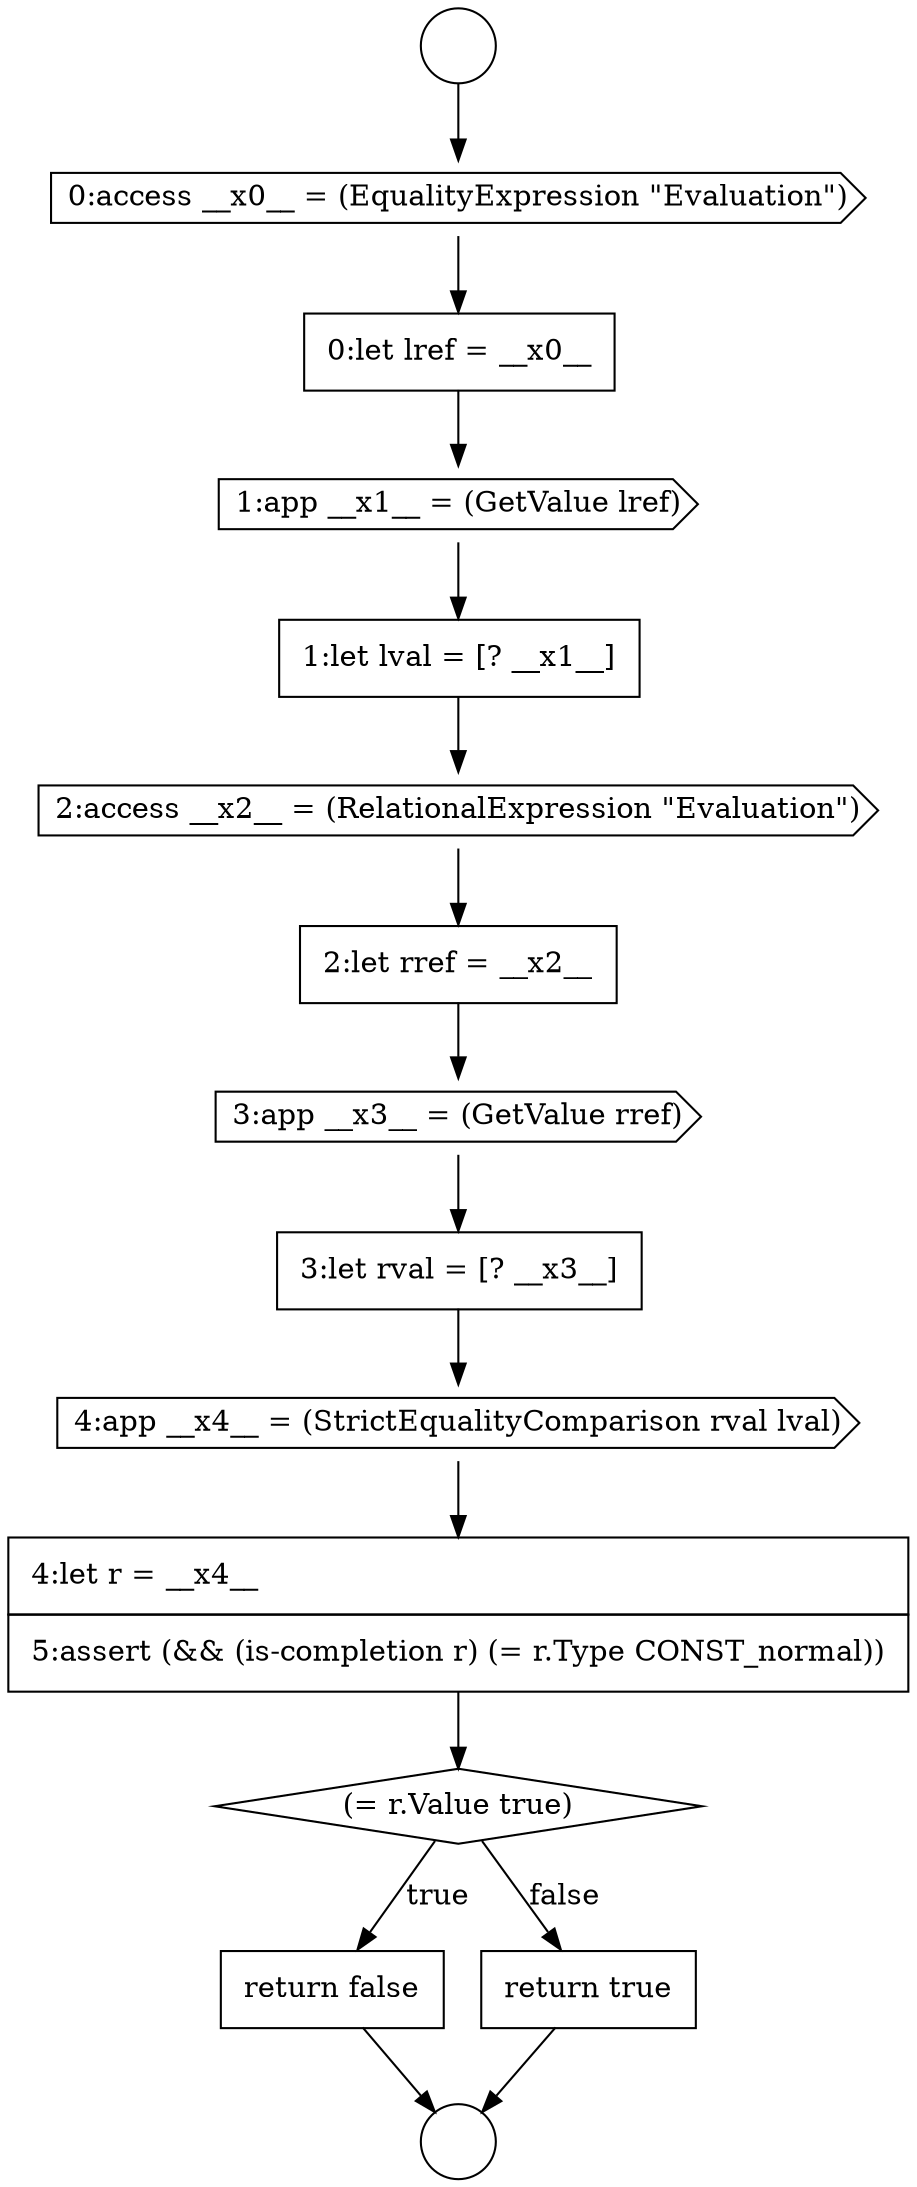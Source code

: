 digraph {
  node5393 [shape=none, margin=0, label=<<font color="black">
    <table border="0" cellborder="1" cellspacing="0" cellpadding="10">
      <tr><td align="left">3:let rval = [? __x3__]</td></tr>
    </table>
  </font>> color="black" fillcolor="white" style=filled]
  node5397 [shape=none, margin=0, label=<<font color="black">
    <table border="0" cellborder="1" cellspacing="0" cellpadding="10">
      <tr><td align="left">return false</td></tr>
    </table>
  </font>> color="black" fillcolor="white" style=filled]
  node5384 [shape=circle label=" " color="black" fillcolor="white" style=filled]
  node5396 [shape=diamond, label=<<font color="black">(= r.Value true)</font>> color="black" fillcolor="white" style=filled]
  node5391 [shape=none, margin=0, label=<<font color="black">
    <table border="0" cellborder="1" cellspacing="0" cellpadding="10">
      <tr><td align="left">2:let rref = __x2__</td></tr>
    </table>
  </font>> color="black" fillcolor="white" style=filled]
  node5387 [shape=none, margin=0, label=<<font color="black">
    <table border="0" cellborder="1" cellspacing="0" cellpadding="10">
      <tr><td align="left">0:let lref = __x0__</td></tr>
    </table>
  </font>> color="black" fillcolor="white" style=filled]
  node5395 [shape=none, margin=0, label=<<font color="black">
    <table border="0" cellborder="1" cellspacing="0" cellpadding="10">
      <tr><td align="left">4:let r = __x4__</td></tr>
      <tr><td align="left">5:assert (&amp;&amp; (is-completion r) (= r.Type CONST_normal))</td></tr>
    </table>
  </font>> color="black" fillcolor="white" style=filled]
  node5392 [shape=cds, label=<<font color="black">3:app __x3__ = (GetValue rref)</font>> color="black" fillcolor="white" style=filled]
  node5388 [shape=cds, label=<<font color="black">1:app __x1__ = (GetValue lref)</font>> color="black" fillcolor="white" style=filled]
  node5394 [shape=cds, label=<<font color="black">4:app __x4__ = (StrictEqualityComparison rval lval)</font>> color="black" fillcolor="white" style=filled]
  node5398 [shape=none, margin=0, label=<<font color="black">
    <table border="0" cellborder="1" cellspacing="0" cellpadding="10">
      <tr><td align="left">return true</td></tr>
    </table>
  </font>> color="black" fillcolor="white" style=filled]
  node5385 [shape=circle label=" " color="black" fillcolor="white" style=filled]
  node5390 [shape=cds, label=<<font color="black">2:access __x2__ = (RelationalExpression &quot;Evaluation&quot;)</font>> color="black" fillcolor="white" style=filled]
  node5386 [shape=cds, label=<<font color="black">0:access __x0__ = (EqualityExpression &quot;Evaluation&quot;)</font>> color="black" fillcolor="white" style=filled]
  node5389 [shape=none, margin=0, label=<<font color="black">
    <table border="0" cellborder="1" cellspacing="0" cellpadding="10">
      <tr><td align="left">1:let lval = [? __x1__]</td></tr>
    </table>
  </font>> color="black" fillcolor="white" style=filled]
  node5395 -> node5396 [ color="black"]
  node5392 -> node5393 [ color="black"]
  node5386 -> node5387 [ color="black"]
  node5394 -> node5395 [ color="black"]
  node5398 -> node5385 [ color="black"]
  node5384 -> node5386 [ color="black"]
  node5387 -> node5388 [ color="black"]
  node5396 -> node5397 [label=<<font color="black">true</font>> color="black"]
  node5396 -> node5398 [label=<<font color="black">false</font>> color="black"]
  node5388 -> node5389 [ color="black"]
  node5397 -> node5385 [ color="black"]
  node5393 -> node5394 [ color="black"]
  node5391 -> node5392 [ color="black"]
  node5390 -> node5391 [ color="black"]
  node5389 -> node5390 [ color="black"]
}
